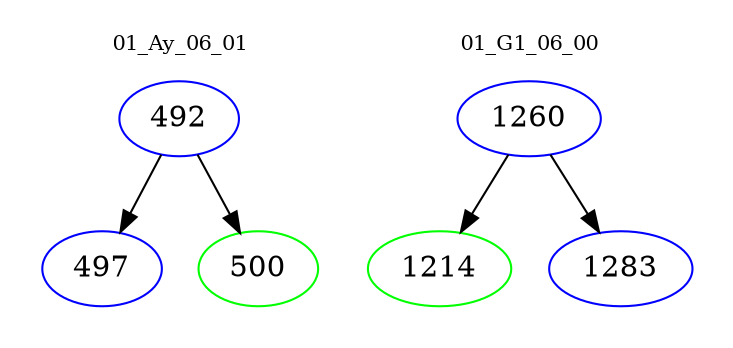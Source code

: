 digraph{
subgraph cluster_0 {
color = white
label = "01_Ay_06_01";
fontsize=10;
T0_492 [label="492", color="blue"]
T0_492 -> T0_497 [color="black"]
T0_497 [label="497", color="blue"]
T0_492 -> T0_500 [color="black"]
T0_500 [label="500", color="green"]
}
subgraph cluster_1 {
color = white
label = "01_G1_06_00";
fontsize=10;
T1_1260 [label="1260", color="blue"]
T1_1260 -> T1_1214 [color="black"]
T1_1214 [label="1214", color="green"]
T1_1260 -> T1_1283 [color="black"]
T1_1283 [label="1283", color="blue"]
}
}
